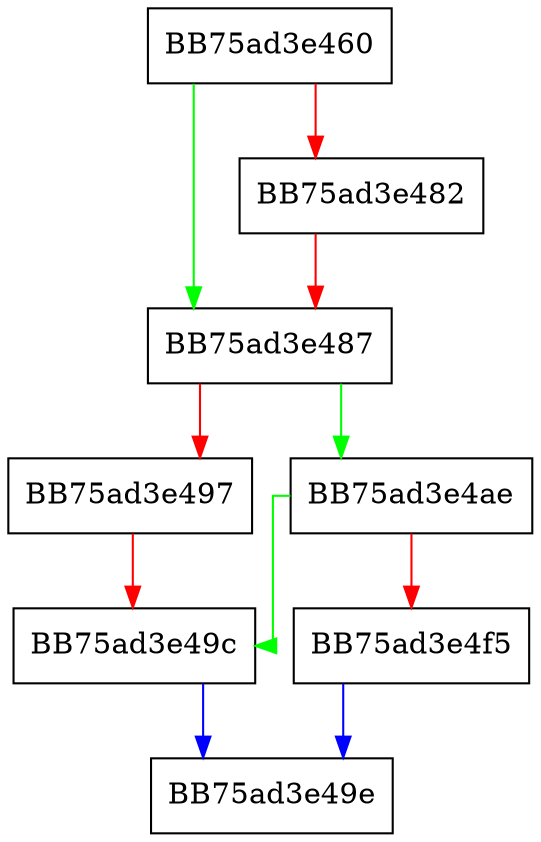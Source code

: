 digraph Write {
  node [shape="box"];
  graph [splines=ortho];
  BB75ad3e460 -> BB75ad3e487 [color="green"];
  BB75ad3e460 -> BB75ad3e482 [color="red"];
  BB75ad3e482 -> BB75ad3e487 [color="red"];
  BB75ad3e487 -> BB75ad3e4ae [color="green"];
  BB75ad3e487 -> BB75ad3e497 [color="red"];
  BB75ad3e497 -> BB75ad3e49c [color="red"];
  BB75ad3e49c -> BB75ad3e49e [color="blue"];
  BB75ad3e4ae -> BB75ad3e49c [color="green"];
  BB75ad3e4ae -> BB75ad3e4f5 [color="red"];
  BB75ad3e4f5 -> BB75ad3e49e [color="blue"];
}